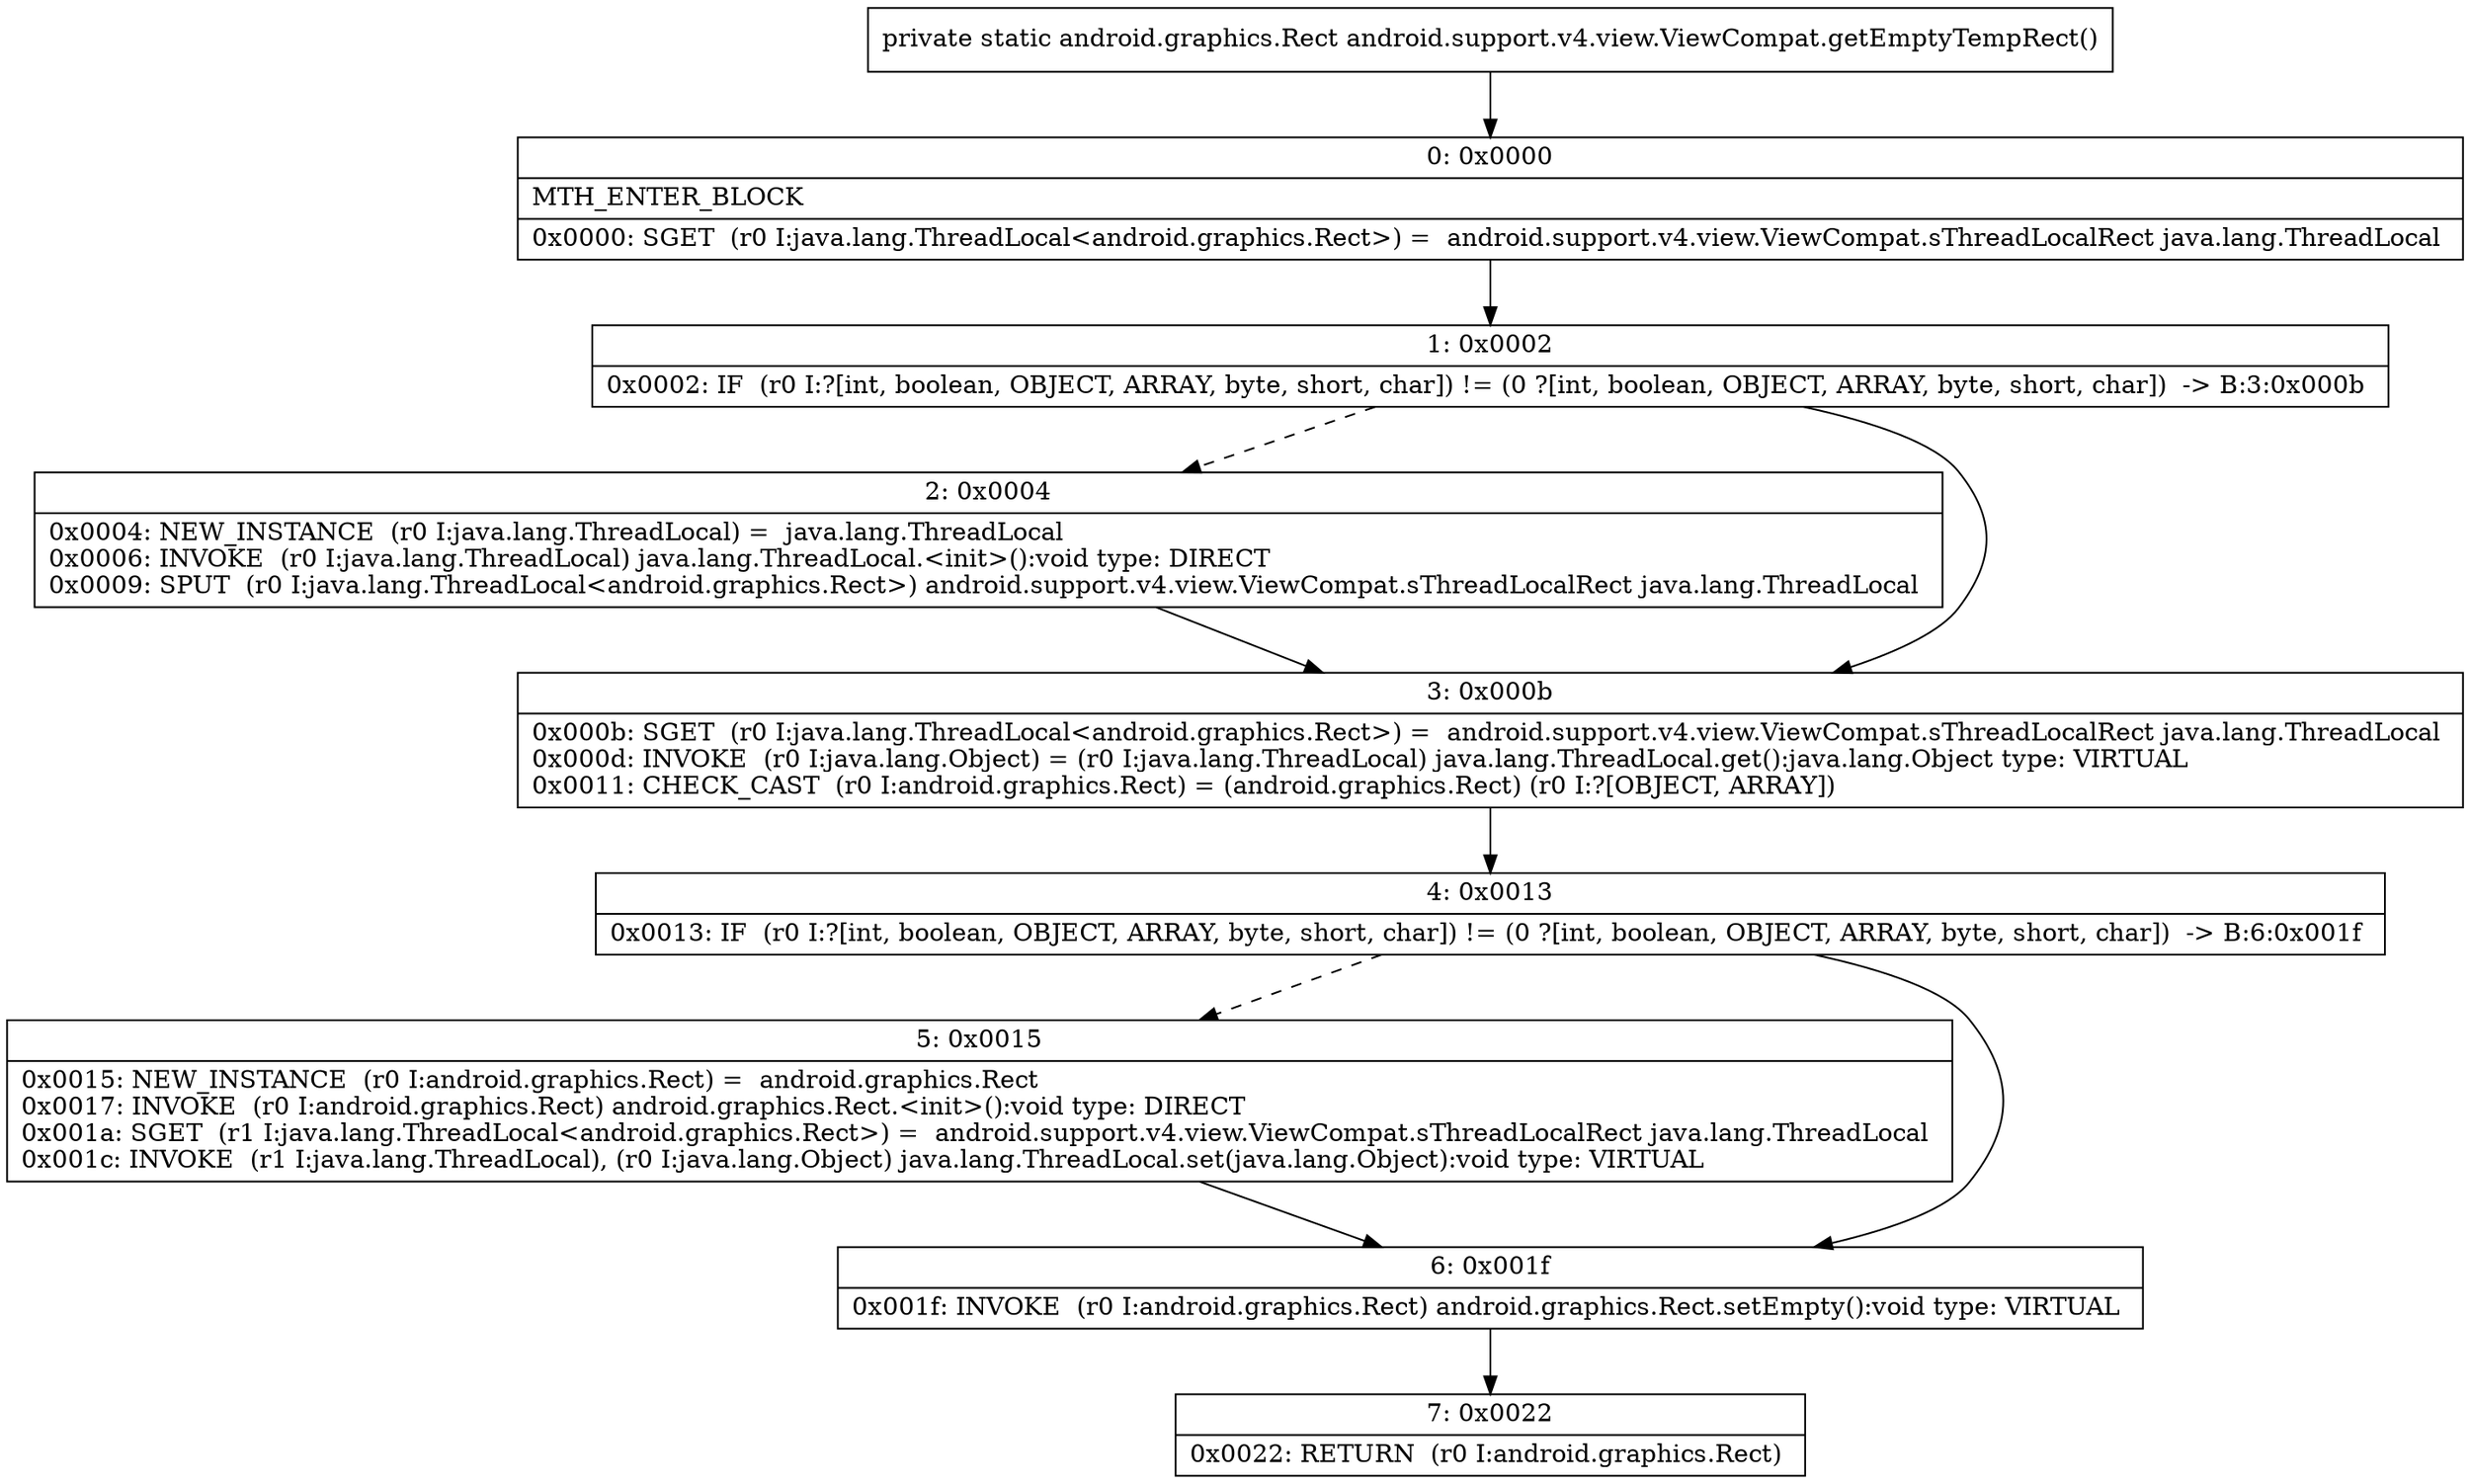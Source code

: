 digraph "CFG forandroid.support.v4.view.ViewCompat.getEmptyTempRect()Landroid\/graphics\/Rect;" {
Node_0 [shape=record,label="{0\:\ 0x0000|MTH_ENTER_BLOCK\l|0x0000: SGET  (r0 I:java.lang.ThreadLocal\<android.graphics.Rect\>) =  android.support.v4.view.ViewCompat.sThreadLocalRect java.lang.ThreadLocal \l}"];
Node_1 [shape=record,label="{1\:\ 0x0002|0x0002: IF  (r0 I:?[int, boolean, OBJECT, ARRAY, byte, short, char]) != (0 ?[int, boolean, OBJECT, ARRAY, byte, short, char])  \-\> B:3:0x000b \l}"];
Node_2 [shape=record,label="{2\:\ 0x0004|0x0004: NEW_INSTANCE  (r0 I:java.lang.ThreadLocal) =  java.lang.ThreadLocal \l0x0006: INVOKE  (r0 I:java.lang.ThreadLocal) java.lang.ThreadLocal.\<init\>():void type: DIRECT \l0x0009: SPUT  (r0 I:java.lang.ThreadLocal\<android.graphics.Rect\>) android.support.v4.view.ViewCompat.sThreadLocalRect java.lang.ThreadLocal \l}"];
Node_3 [shape=record,label="{3\:\ 0x000b|0x000b: SGET  (r0 I:java.lang.ThreadLocal\<android.graphics.Rect\>) =  android.support.v4.view.ViewCompat.sThreadLocalRect java.lang.ThreadLocal \l0x000d: INVOKE  (r0 I:java.lang.Object) = (r0 I:java.lang.ThreadLocal) java.lang.ThreadLocal.get():java.lang.Object type: VIRTUAL \l0x0011: CHECK_CAST  (r0 I:android.graphics.Rect) = (android.graphics.Rect) (r0 I:?[OBJECT, ARRAY]) \l}"];
Node_4 [shape=record,label="{4\:\ 0x0013|0x0013: IF  (r0 I:?[int, boolean, OBJECT, ARRAY, byte, short, char]) != (0 ?[int, boolean, OBJECT, ARRAY, byte, short, char])  \-\> B:6:0x001f \l}"];
Node_5 [shape=record,label="{5\:\ 0x0015|0x0015: NEW_INSTANCE  (r0 I:android.graphics.Rect) =  android.graphics.Rect \l0x0017: INVOKE  (r0 I:android.graphics.Rect) android.graphics.Rect.\<init\>():void type: DIRECT \l0x001a: SGET  (r1 I:java.lang.ThreadLocal\<android.graphics.Rect\>) =  android.support.v4.view.ViewCompat.sThreadLocalRect java.lang.ThreadLocal \l0x001c: INVOKE  (r1 I:java.lang.ThreadLocal), (r0 I:java.lang.Object) java.lang.ThreadLocal.set(java.lang.Object):void type: VIRTUAL \l}"];
Node_6 [shape=record,label="{6\:\ 0x001f|0x001f: INVOKE  (r0 I:android.graphics.Rect) android.graphics.Rect.setEmpty():void type: VIRTUAL \l}"];
Node_7 [shape=record,label="{7\:\ 0x0022|0x0022: RETURN  (r0 I:android.graphics.Rect) \l}"];
MethodNode[shape=record,label="{private static android.graphics.Rect android.support.v4.view.ViewCompat.getEmptyTempRect() }"];
MethodNode -> Node_0;
Node_0 -> Node_1;
Node_1 -> Node_2[style=dashed];
Node_1 -> Node_3;
Node_2 -> Node_3;
Node_3 -> Node_4;
Node_4 -> Node_5[style=dashed];
Node_4 -> Node_6;
Node_5 -> Node_6;
Node_6 -> Node_7;
}

